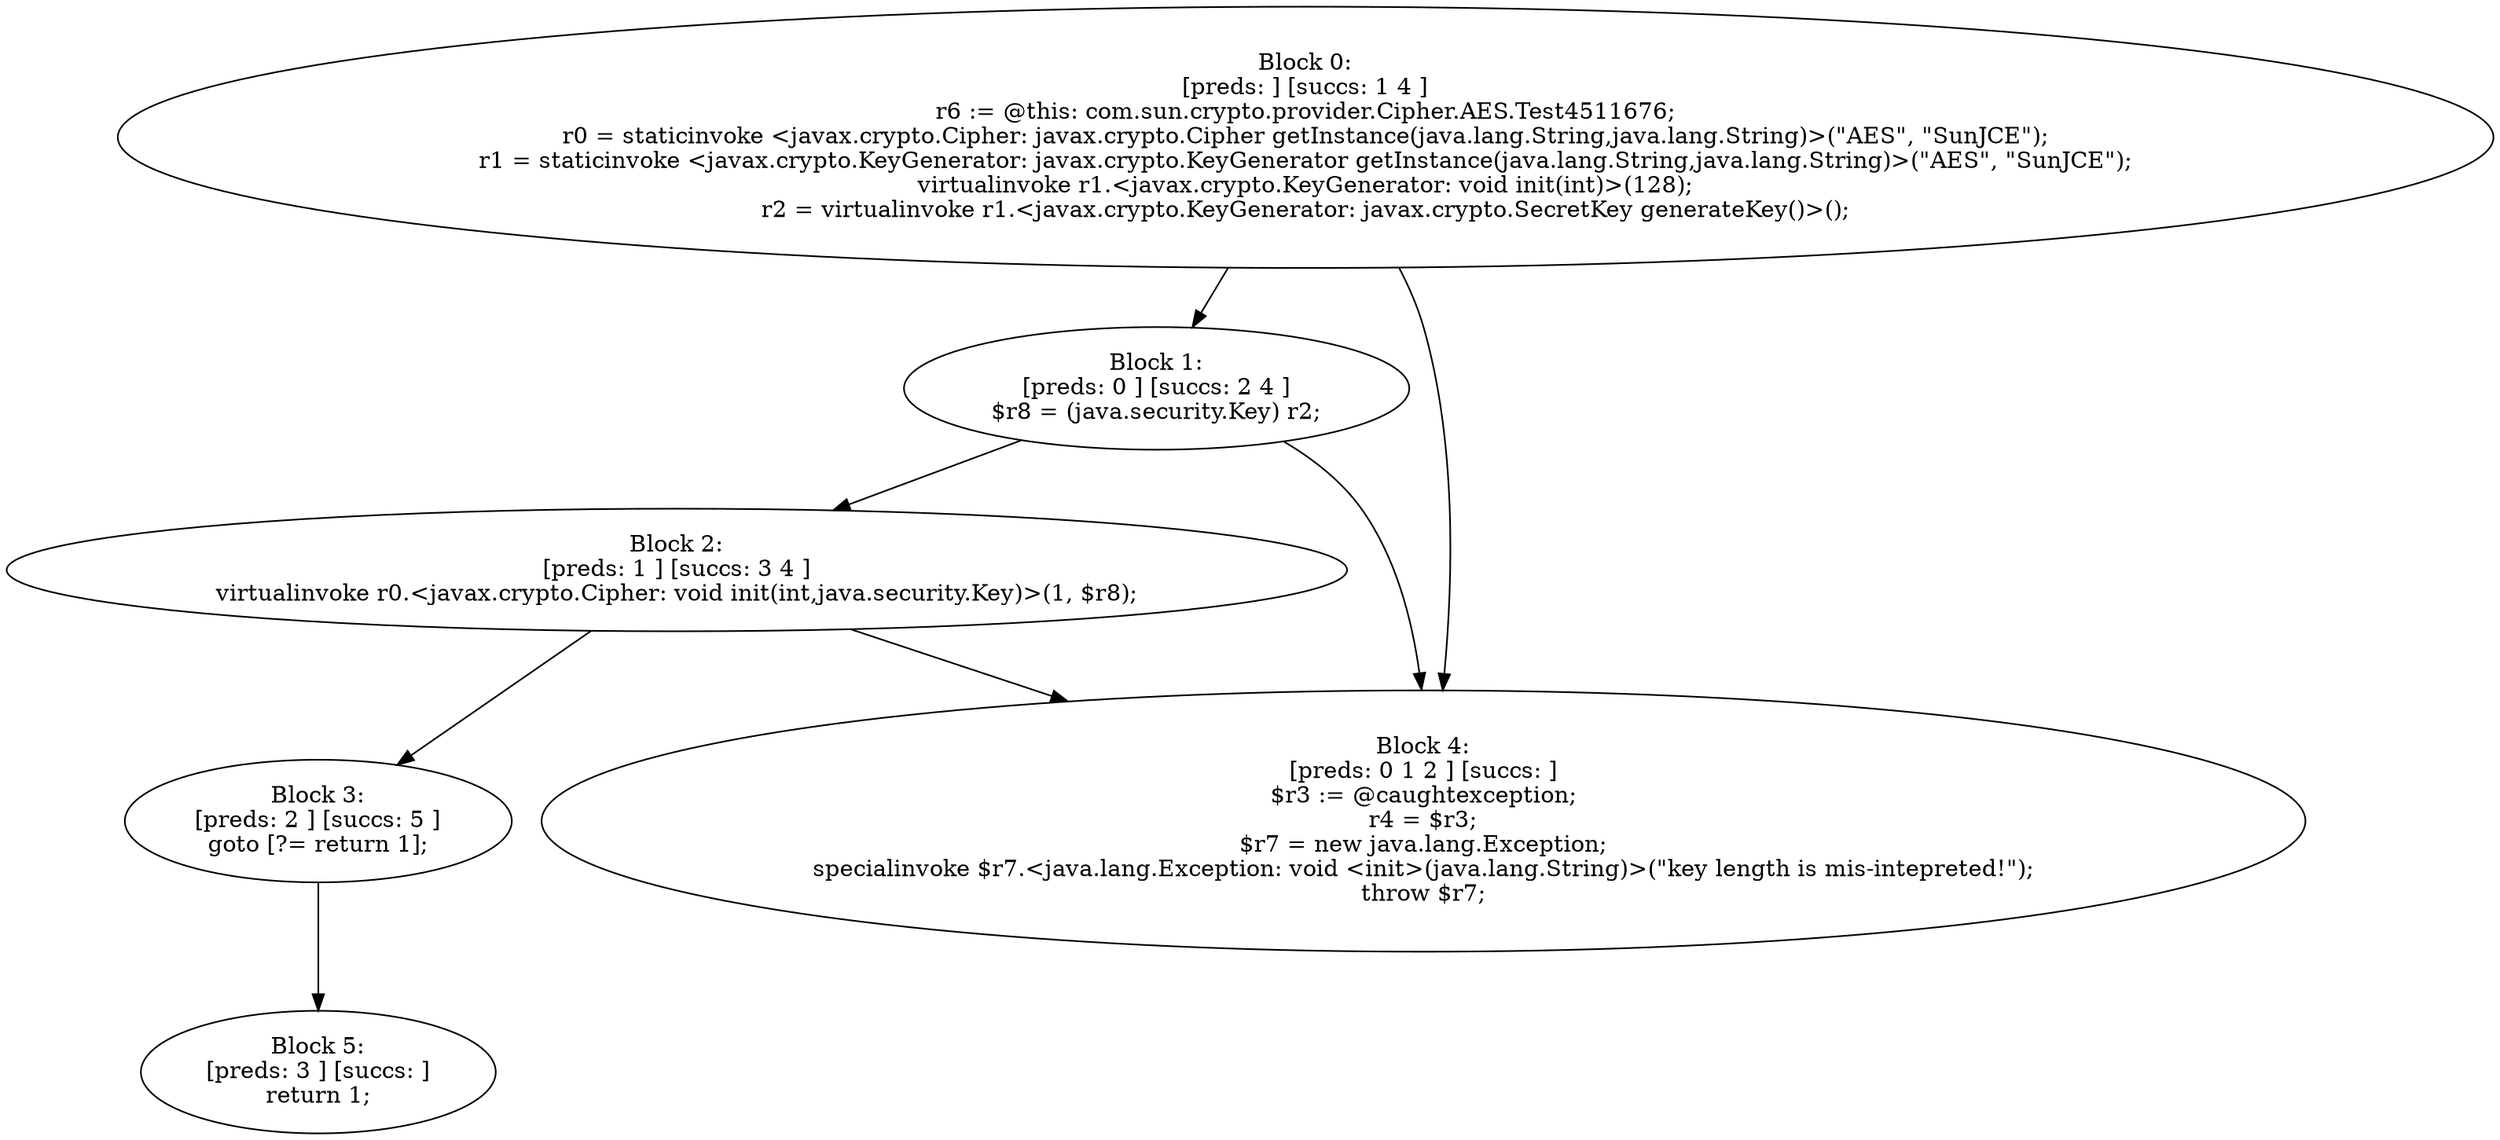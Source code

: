 digraph "unitGraph" {
    "Block 0:
[preds: ] [succs: 1 4 ]
r6 := @this: com.sun.crypto.provider.Cipher.AES.Test4511676;
r0 = staticinvoke <javax.crypto.Cipher: javax.crypto.Cipher getInstance(java.lang.String,java.lang.String)>(\"AES\", \"SunJCE\");
r1 = staticinvoke <javax.crypto.KeyGenerator: javax.crypto.KeyGenerator getInstance(java.lang.String,java.lang.String)>(\"AES\", \"SunJCE\");
virtualinvoke r1.<javax.crypto.KeyGenerator: void init(int)>(128);
r2 = virtualinvoke r1.<javax.crypto.KeyGenerator: javax.crypto.SecretKey generateKey()>();
"
    "Block 1:
[preds: 0 ] [succs: 2 4 ]
$r8 = (java.security.Key) r2;
"
    "Block 2:
[preds: 1 ] [succs: 3 4 ]
virtualinvoke r0.<javax.crypto.Cipher: void init(int,java.security.Key)>(1, $r8);
"
    "Block 3:
[preds: 2 ] [succs: 5 ]
goto [?= return 1];
"
    "Block 4:
[preds: 0 1 2 ] [succs: ]
$r3 := @caughtexception;
r4 = $r3;
$r7 = new java.lang.Exception;
specialinvoke $r7.<java.lang.Exception: void <init>(java.lang.String)>(\"key length is mis-intepreted!\");
throw $r7;
"
    "Block 5:
[preds: 3 ] [succs: ]
return 1;
"
    "Block 0:
[preds: ] [succs: 1 4 ]
r6 := @this: com.sun.crypto.provider.Cipher.AES.Test4511676;
r0 = staticinvoke <javax.crypto.Cipher: javax.crypto.Cipher getInstance(java.lang.String,java.lang.String)>(\"AES\", \"SunJCE\");
r1 = staticinvoke <javax.crypto.KeyGenerator: javax.crypto.KeyGenerator getInstance(java.lang.String,java.lang.String)>(\"AES\", \"SunJCE\");
virtualinvoke r1.<javax.crypto.KeyGenerator: void init(int)>(128);
r2 = virtualinvoke r1.<javax.crypto.KeyGenerator: javax.crypto.SecretKey generateKey()>();
"->"Block 1:
[preds: 0 ] [succs: 2 4 ]
$r8 = (java.security.Key) r2;
";
    "Block 0:
[preds: ] [succs: 1 4 ]
r6 := @this: com.sun.crypto.provider.Cipher.AES.Test4511676;
r0 = staticinvoke <javax.crypto.Cipher: javax.crypto.Cipher getInstance(java.lang.String,java.lang.String)>(\"AES\", \"SunJCE\");
r1 = staticinvoke <javax.crypto.KeyGenerator: javax.crypto.KeyGenerator getInstance(java.lang.String,java.lang.String)>(\"AES\", \"SunJCE\");
virtualinvoke r1.<javax.crypto.KeyGenerator: void init(int)>(128);
r2 = virtualinvoke r1.<javax.crypto.KeyGenerator: javax.crypto.SecretKey generateKey()>();
"->"Block 4:
[preds: 0 1 2 ] [succs: ]
$r3 := @caughtexception;
r4 = $r3;
$r7 = new java.lang.Exception;
specialinvoke $r7.<java.lang.Exception: void <init>(java.lang.String)>(\"key length is mis-intepreted!\");
throw $r7;
";
    "Block 1:
[preds: 0 ] [succs: 2 4 ]
$r8 = (java.security.Key) r2;
"->"Block 2:
[preds: 1 ] [succs: 3 4 ]
virtualinvoke r0.<javax.crypto.Cipher: void init(int,java.security.Key)>(1, $r8);
";
    "Block 1:
[preds: 0 ] [succs: 2 4 ]
$r8 = (java.security.Key) r2;
"->"Block 4:
[preds: 0 1 2 ] [succs: ]
$r3 := @caughtexception;
r4 = $r3;
$r7 = new java.lang.Exception;
specialinvoke $r7.<java.lang.Exception: void <init>(java.lang.String)>(\"key length is mis-intepreted!\");
throw $r7;
";
    "Block 2:
[preds: 1 ] [succs: 3 4 ]
virtualinvoke r0.<javax.crypto.Cipher: void init(int,java.security.Key)>(1, $r8);
"->"Block 3:
[preds: 2 ] [succs: 5 ]
goto [?= return 1];
";
    "Block 2:
[preds: 1 ] [succs: 3 4 ]
virtualinvoke r0.<javax.crypto.Cipher: void init(int,java.security.Key)>(1, $r8);
"->"Block 4:
[preds: 0 1 2 ] [succs: ]
$r3 := @caughtexception;
r4 = $r3;
$r7 = new java.lang.Exception;
specialinvoke $r7.<java.lang.Exception: void <init>(java.lang.String)>(\"key length is mis-intepreted!\");
throw $r7;
";
    "Block 3:
[preds: 2 ] [succs: 5 ]
goto [?= return 1];
"->"Block 5:
[preds: 3 ] [succs: ]
return 1;
";
}
